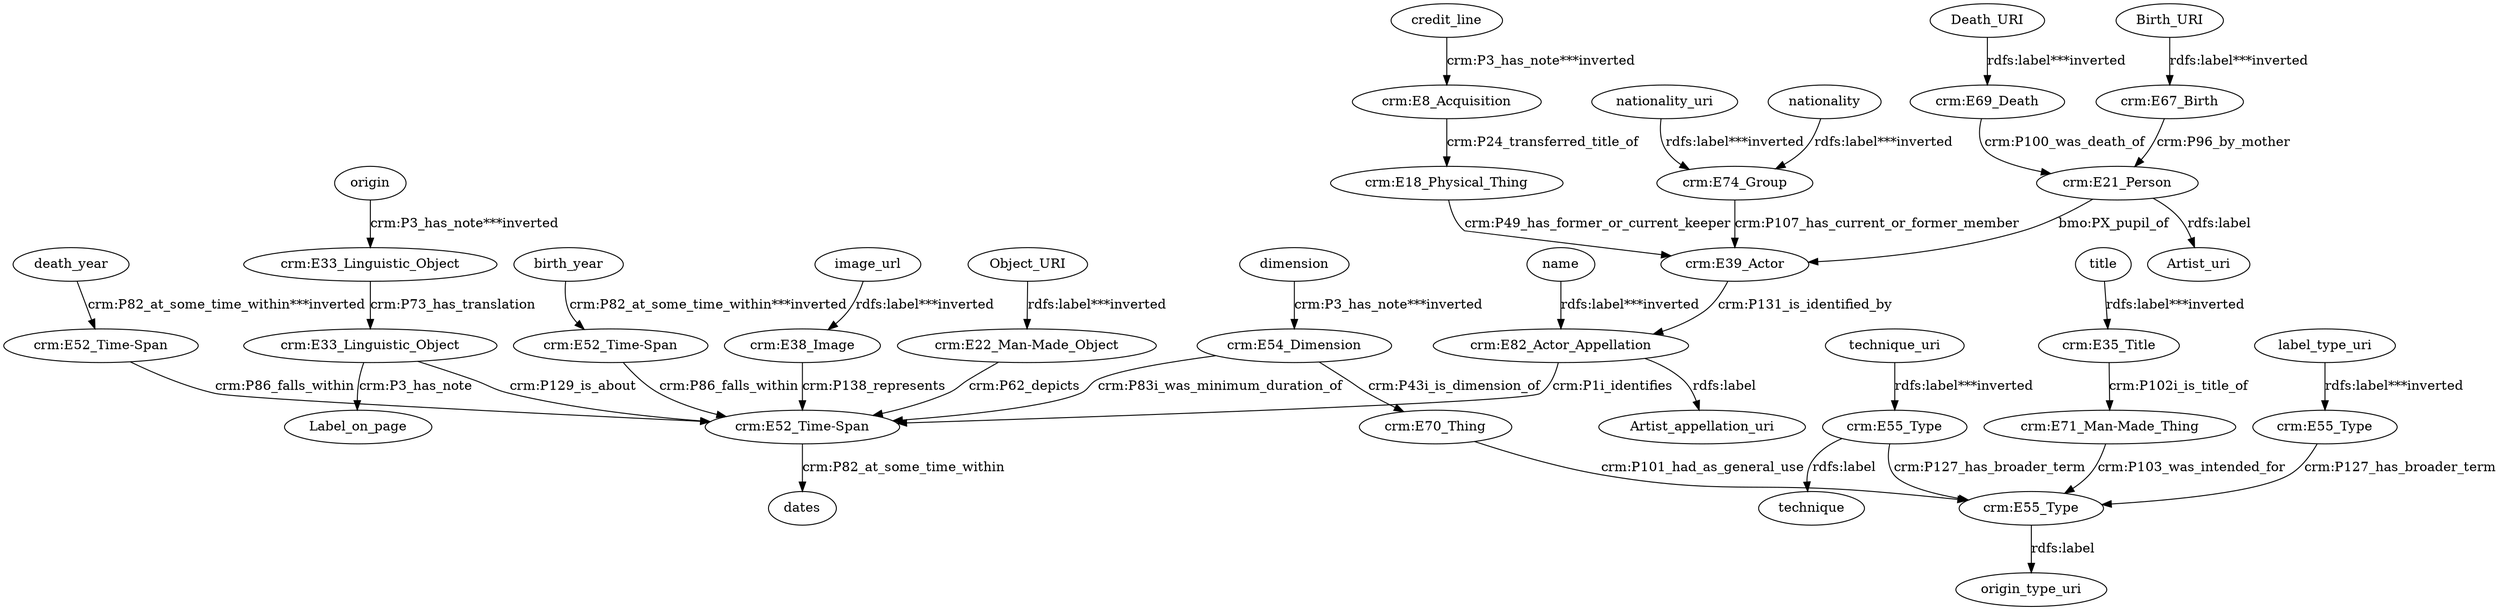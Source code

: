 digraph {
  Birth_URI [type=attribute_name,label=Birth_URI]
  "crm:E67_Birth1" [type=class_uri,label="crm:E67_Birth"]
  Death_URI [type=attribute_name,label=Death_URI]
  "crm:E69_Death1" [type=class_uri,label="crm:E69_Death"]
  Object_URI [type=attribute_name,label=Object_URI]
  "crm:E22_Man-Made_Object1" [type=class_uri,label="crm:E22_Man-Made_Object"]
  birth_year [type=attribute_name,label=birth_year]
  "crm:E52_Time-Span2" [type=class_uri,label="crm:E52_Time-Span"]
  credit_line [type=attribute_name,label=credit_line]
  "crm:E8_Acquisition1" [type=class_uri,label="crm:E8_Acquisition"]
  "crm:E18_Physical_Thing" [type=class_uri,label="crm:E18_Physical_Thing"]
  "crm:E39_Actor" [type=class_uri,label="crm:E39_Actor"]
  "crm:E21_Person1" [type=class_uri,label="crm:E21_Person"]
  Artist_uri [type=attribute_name,label=Artist_uri]
  "crm:E52_Time-Span1" [type=class_uri,label="crm:E52_Time-Span"]
  "crm:E33_Linguistic_Object1" [type=class_uri,label="crm:E33_Linguistic_Object"]
  Label_on_page [type=attribute_name,label=Label_on_page]
  "crm:E33_Linguistic_Object2" [type=class_uri,label="crm:E33_Linguistic_Object"]
  "crm:E35_Title1" [type=class_uri,label="crm:E35_Title"]
  "crm:E71_Man-Made_Thing" [type=class_uri,label="crm:E71_Man-Made_Thing"]
  "crm:E38_Image1" [type=class_uri,label="crm:E38_Image"]
  "crm:E82_Actor_Appellation1" [type=class_uri,label="crm:E82_Actor_Appellation"]
  dates [type=attribute_name,label=dates]
  "crm:E52_Time-Span3" [type=class_uri,label="crm:E52_Time-Span"]
  "crm:E54_Dimension1" [type=class_uri,label="crm:E54_Dimension"]
  "crm:E70_Thing" [type=class_uri,label="crm:E70_Thing"]
  "crm:E55_Type1" [type=class_uri,label="crm:E55_Type"]
  "crm:E55_Type3" [type=class_uri,label="crm:E55_Type"]
  technique [type=attribute_name,label=technique]
  "crm:E55_Type2" [type=class_uri,label="crm:E55_Type"]
  origin_type_uri [type=attribute_name,label=origin_type_uri]
  "crm:E74_Group1" [type=class_uri,label="crm:E74_Group"]
  Artist_appellation_uri [type=attribute_name,label=Artist_appellation_uri]
  death_year [type=attribute_name,label=death_year]
  dimension [type=attribute_name,label=dimension]
  image_url [type=attribute_name,label=image_url]
  label_type_uri [type=attribute_name,label=label_type_uri]
  name [type=attribute_name,label=name]
  nationality [type=attribute_name,label=nationality]
  nationality_uri [type=attribute_name,label=nationality_uri]
  origin [type=attribute_name,label=origin]
  technique_uri [type=attribute_name,label=technique_uri]
  title [type=attribute_name,label=title]
  Birth_URI -> "crm:E67_Birth1" [type=st_property_uri,label="rdfs:label***inverted",weight=1]
  Death_URI -> "crm:E69_Death1" [type=st_property_uri,label="rdfs:label***inverted",weight=1]
  Object_URI -> "crm:E22_Man-Made_Object1" [type=st_property_uri,label="rdfs:label***inverted",weight=1]
  birth_year -> "crm:E52_Time-Span2" [type=st_property_uri,label="crm:P82_at_some_time_within***inverted",weight=1]
  credit_line -> "crm:E8_Acquisition1" [type=st_property_uri,label="crm:P3_has_note***inverted",weight=1]
  "crm:E18_Physical_Thing" -> "crm:E39_Actor" [label="crm:P49_has_former_or_current_keeper",type=direct_property_uri,weight=1]
  "crm:E21_Person1" -> Artist_uri [label="rdfs:label",type=st_property_uri]
  "crm:E21_Person1" -> "crm:E39_Actor" [label="bmo:PX_pupil_of",type=direct_property_uri,weight=1]
  "crm:E22_Man-Made_Object1" -> "crm:E52_Time-Span1" [label="crm:P62_depicts",type=inherited,weight=4]
  "crm:E33_Linguistic_Object1" -> Label_on_page [label="crm:P3_has_note",type=st_property_uri]
  "crm:E33_Linguistic_Object1" -> "crm:E52_Time-Span1" [label="crm:P129_is_about",type=inherited,weight=4]
  "crm:E33_Linguistic_Object2" -> "crm:E33_Linguistic_Object1" [label="crm:P73_has_translation",type=direct_property_uri,weight=1]
  "crm:E35_Title1" -> "crm:E71_Man-Made_Thing" [label="crm:P102i_is_title_of",type=direct_property_uri,weight=1]
  "crm:E38_Image1" -> "crm:E52_Time-Span1" [label="crm:P138_represents",type=inherited,weight=4]
  "crm:E39_Actor" -> "crm:E82_Actor_Appellation1" [label="crm:P131_is_identified_by",type=direct_property_uri,weight=1]
  "crm:E52_Time-Span1" -> dates [label="crm:P82_at_some_time_within",type=st_property_uri]
  "crm:E52_Time-Span2" -> "crm:E52_Time-Span1" [label="crm:P86_falls_within",type=direct_property_uri,weight=1]
  "crm:E52_Time-Span3" -> "crm:E52_Time-Span1" [label="crm:P86_falls_within",type=direct_property_uri,weight=1]
  "crm:E54_Dimension1" -> "crm:E52_Time-Span1" [label="crm:P83i_was_minimum_duration_of",type=direct_property_uri,weight=1]
  "crm:E54_Dimension1" -> "crm:E70_Thing" [label="crm:P43i_is_dimension_of",type=direct_property_uri,weight=1]
  "crm:E55_Type1" -> "crm:E55_Type3" [label="crm:P127_has_broader_term",type=direct_property_uri,weight=1]
  "crm:E55_Type1" -> technique [label="rdfs:label",type=st_property_uri]
  "crm:E55_Type2" -> "crm:E55_Type3" [label="crm:P127_has_broader_term",type=direct_property_uri,weight=1]
  "crm:E55_Type3" -> origin_type_uri [label="rdfs:label",type=st_property_uri]
  "crm:E67_Birth1" -> "crm:E21_Person1" [label="crm:P96_by_mother",type=direct_property_uri,weight=1]
  "crm:E69_Death1" -> "crm:E21_Person1" [label="crm:P100_was_death_of",type=direct_property_uri,weight=1]
  "crm:E70_Thing" -> "crm:E55_Type3" [label="crm:P101_had_as_general_use",type=direct_property_uri,weight=1]
  "crm:E71_Man-Made_Thing" -> "crm:E55_Type3" [label="crm:P103_was_intended_for",type=direct_property_uri,weight=1]
  "crm:E74_Group1" -> "crm:E39_Actor" [label="crm:P107_has_current_or_former_member",type=direct_property_uri,weight=1]
  "crm:E82_Actor_Appellation1" -> Artist_appellation_uri [label="rdfs:label",type=st_property_uri]
  "crm:E82_Actor_Appellation1" -> "crm:E52_Time-Span1" [label="crm:P1i_identifies",type=inherited,weight=4]
  "crm:E8_Acquisition1" -> "crm:E18_Physical_Thing" [label="crm:P24_transferred_title_of",type=direct_property_uri,weight=1]
  death_year -> "crm:E52_Time-Span3" [type=st_property_uri,label="crm:P82_at_some_time_within***inverted",weight=1]
  dimension -> "crm:E54_Dimension1" [type=st_property_uri,label="crm:P3_has_note***inverted",weight=1]
  image_url -> "crm:E38_Image1" [type=st_property_uri,label="rdfs:label***inverted",weight=1]
  label_type_uri -> "crm:E55_Type2" [type=st_property_uri,label="rdfs:label***inverted",weight=1]
  name -> "crm:E82_Actor_Appellation1" [type=st_property_uri,label="rdfs:label***inverted",weight=1]
  nationality -> "crm:E74_Group1" [type=st_property_uri,label="rdfs:label***inverted",weight=1]
  nationality_uri -> "crm:E74_Group1" [type=st_property_uri,label="rdfs:label***inverted",weight=1]
  origin -> "crm:E33_Linguistic_Object2" [type=st_property_uri,label="crm:P3_has_note***inverted",weight=1]
  technique_uri -> "crm:E55_Type1" [type=st_property_uri,label="rdfs:label***inverted",weight=1]
  title -> "crm:E35_Title1" [type=st_property_uri,label="rdfs:label***inverted",weight=1]
}
